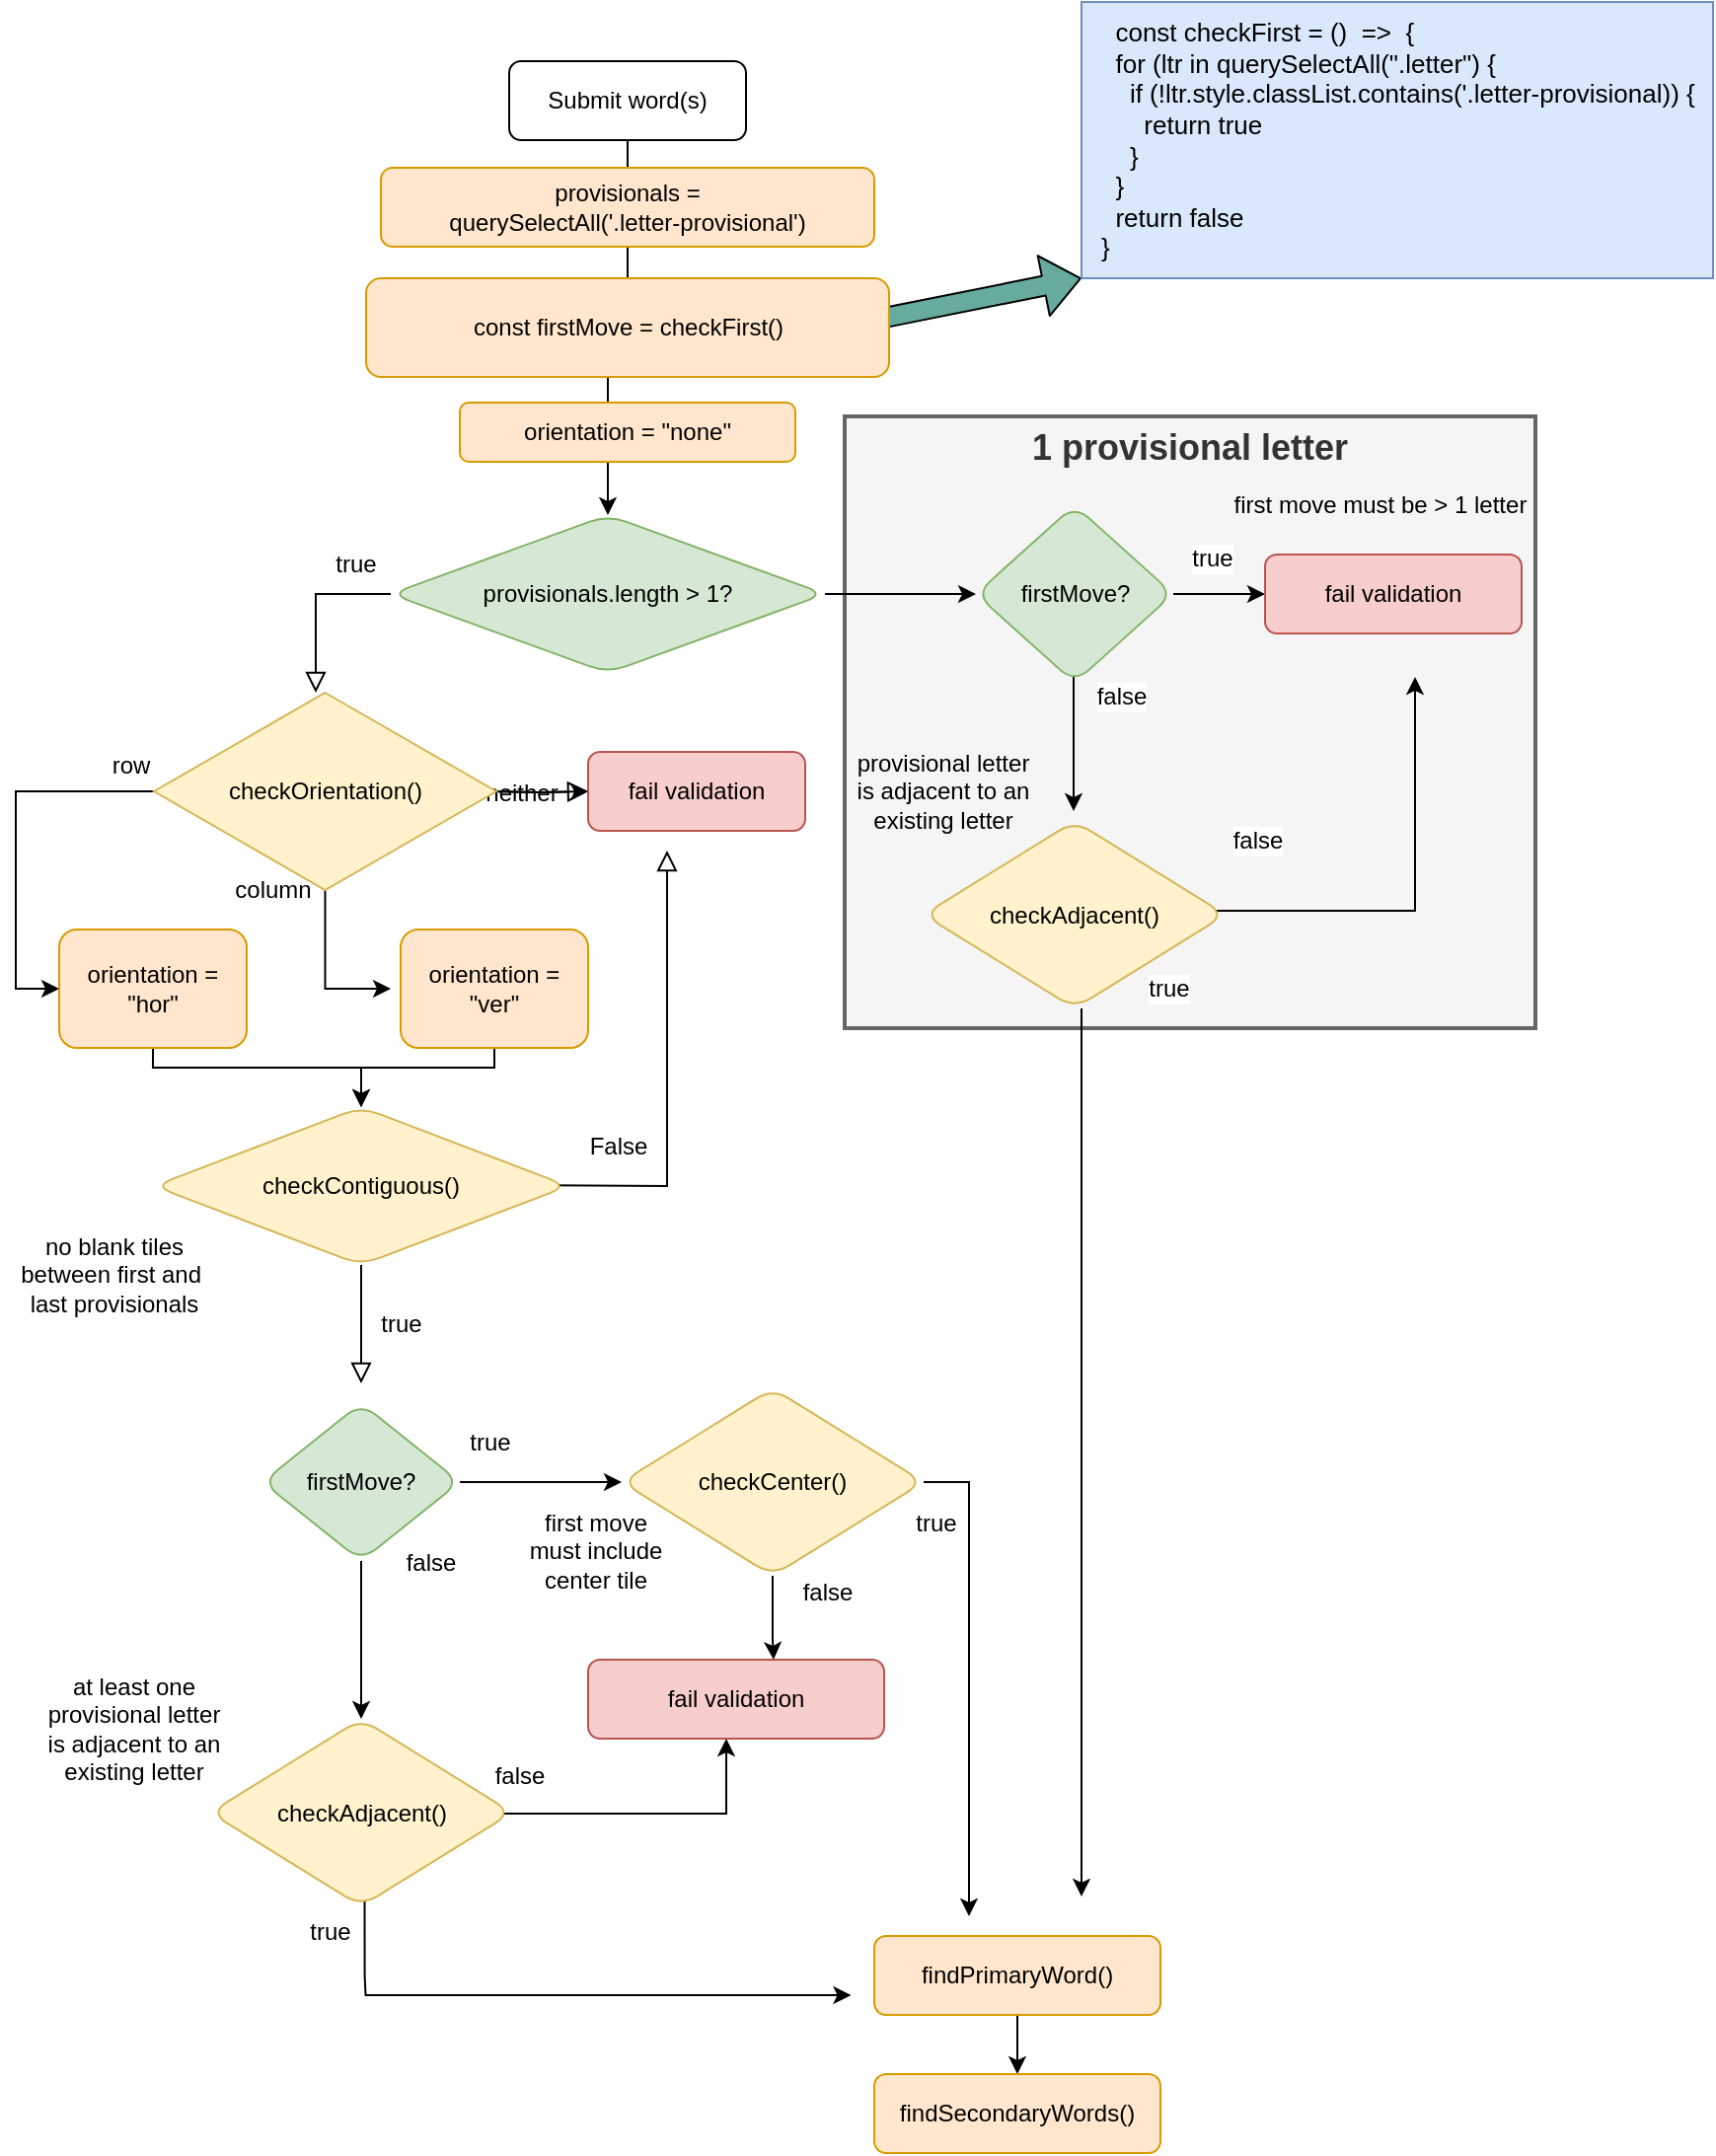 <mxfile version="15.0.3" type="github">
  <diagram id="C5RBs43oDa-KdzZeNtuy" name="Page-1">
    <mxGraphModel dx="1400" dy="2041" grid="1" gridSize="10" guides="1" tooltips="1" connect="1" arrows="1" fold="1" page="1" pageScale="1" pageWidth="827" pageHeight="1169" math="0" shadow="0">
      <root>
        <mxCell id="WIyWlLk6GJQsqaUBKTNV-0" />
        <mxCell id="WIyWlLk6GJQsqaUBKTNV-1" parent="WIyWlLk6GJQsqaUBKTNV-0" />
        <mxCell id="B9vjs9ET7ZfUk91R_xlY-55" value="" style="shape=flexArrow;endArrow=classic;html=1;fontSize=12;fillColor=#67AB9F;" parent="WIyWlLk6GJQsqaUBKTNV-1" edge="1">
          <mxGeometry width="50" height="50" relative="1" as="geometry">
            <mxPoint x="460" y="-180" as="sourcePoint" />
            <mxPoint x="560" y="-200" as="targetPoint" />
          </mxGeometry>
        </mxCell>
        <mxCell id="B9vjs9ET7ZfUk91R_xlY-43" value="" style="rounded=0;whiteSpace=wrap;html=1;fontSize=12;strokeColor=#666666;strokeWidth=2;align=left;fillColor=#f5f5f5;fontColor=#333333;" parent="WIyWlLk6GJQsqaUBKTNV-1" vertex="1">
          <mxGeometry x="440" y="-130" width="350" height="310" as="geometry" />
        </mxCell>
        <mxCell id="WIyWlLk6GJQsqaUBKTNV-2" value="" style="rounded=0;html=1;jettySize=auto;orthogonalLoop=1;fontSize=12;endArrow=block;endFill=0;endSize=8;strokeWidth=1;shadow=0;labelBackgroundColor=none;edgeStyle=orthogonalEdgeStyle;startArrow=none;" parent="WIyWlLk6GJQsqaUBKTNV-1" source="cBJYaKPMgjWSNJEbzJ4k-7" target="B9vjs9ET7ZfUk91R_xlY-6" edge="1">
          <mxGeometry relative="1" as="geometry">
            <Array as="points">
              <mxPoint x="172" y="-40" />
            </Array>
            <mxPoint x="150" y="-20" as="targetPoint" />
          </mxGeometry>
        </mxCell>
        <mxCell id="cBJYaKPMgjWSNJEbzJ4k-10" value="true" style="edgeLabel;html=1;align=center;verticalAlign=middle;resizable=0;points=[];fontSize=12;" parent="WIyWlLk6GJQsqaUBKTNV-2" vertex="1" connectable="0">
          <mxGeometry x="0.287" relative="1" as="geometry">
            <mxPoint x="20" y="-34" as="offset" />
          </mxGeometry>
        </mxCell>
        <mxCell id="B9vjs9ET7ZfUk91R_xlY-32" style="edgeStyle=orthogonalEdgeStyle;rounded=0;orthogonalLoop=1;jettySize=auto;html=1;fontSize=12;" parent="WIyWlLk6GJQsqaUBKTNV-1" source="WIyWlLk6GJQsqaUBKTNV-3" target="cBJYaKPMgjWSNJEbzJ4k-7" edge="1">
          <mxGeometry relative="1" as="geometry" />
        </mxCell>
        <mxCell id="WIyWlLk6GJQsqaUBKTNV-3" value="Submit word(s)" style="rounded=1;whiteSpace=wrap;html=1;fontSize=12;glass=0;strokeWidth=1;shadow=0;" parent="WIyWlLk6GJQsqaUBKTNV-1" vertex="1">
          <mxGeometry x="270" y="-310" width="120" height="40" as="geometry" />
        </mxCell>
        <mxCell id="WIyWlLk6GJQsqaUBKTNV-4" value="true" style="rounded=0;html=1;jettySize=auto;orthogonalLoop=1;fontSize=12;endArrow=block;endFill=0;endSize=8;strokeWidth=1;shadow=0;labelBackgroundColor=none;edgeStyle=orthogonalEdgeStyle;startArrow=none;" parent="WIyWlLk6GJQsqaUBKTNV-1" source="cBJYaKPMgjWSNJEbzJ4k-3" edge="1">
          <mxGeometry y="20" relative="1" as="geometry">
            <mxPoint as="offset" />
            <mxPoint x="195" y="360" as="targetPoint" />
            <Array as="points">
              <mxPoint x="210" y="300" />
              <mxPoint x="210" y="300" />
            </Array>
          </mxGeometry>
        </mxCell>
        <mxCell id="WIyWlLk6GJQsqaUBKTNV-5" value="neither" style="edgeStyle=orthogonalEdgeStyle;rounded=0;html=1;jettySize=auto;orthogonalLoop=1;fontSize=12;endArrow=block;endFill=0;endSize=8;strokeWidth=1;shadow=0;labelBackgroundColor=none;" parent="WIyWlLk6GJQsqaUBKTNV-1" target="WIyWlLk6GJQsqaUBKTNV-7" edge="1">
          <mxGeometry y="10" relative="1" as="geometry">
            <mxPoint as="offset" />
            <mxPoint x="260" y="60" as="sourcePoint" />
          </mxGeometry>
        </mxCell>
        <mxCell id="B9vjs9ET7ZfUk91R_xlY-2" value="" style="edgeStyle=orthogonalEdgeStyle;rounded=0;orthogonalLoop=1;jettySize=auto;html=1;fontSize=12;" parent="WIyWlLk6GJQsqaUBKTNV-1" target="WIyWlLk6GJQsqaUBKTNV-7" edge="1">
          <mxGeometry relative="1" as="geometry">
            <mxPoint x="260" y="60" as="sourcePoint" />
          </mxGeometry>
        </mxCell>
        <mxCell id="WIyWlLk6GJQsqaUBKTNV-7" value="fail validation" style="rounded=1;whiteSpace=wrap;html=1;fontSize=12;glass=0;strokeWidth=1;shadow=0;fillColor=#f8cecc;strokeColor=#b85450;" parent="WIyWlLk6GJQsqaUBKTNV-1" vertex="1">
          <mxGeometry x="310" y="40" width="110" height="40" as="geometry" />
        </mxCell>
        <mxCell id="cBJYaKPMgjWSNJEbzJ4k-42" style="edgeStyle=orthogonalEdgeStyle;rounded=0;orthogonalLoop=1;jettySize=auto;html=1;fontSize=12;" parent="WIyWlLk6GJQsqaUBKTNV-1" source="cBJYaKPMgjWSNJEbzJ4k-1" target="cBJYaKPMgjWSNJEbzJ4k-39" edge="1">
          <mxGeometry relative="1" as="geometry">
            <mxPoint x="650" y="-35" as="targetPoint" />
            <Array as="points">
              <mxPoint x="650" y="-40" />
              <mxPoint x="650" y="-40" />
            </Array>
          </mxGeometry>
        </mxCell>
        <mxCell id="cBJYaKPMgjWSNJEbzJ4k-48" value="false" style="edgeStyle=orthogonalEdgeStyle;rounded=0;orthogonalLoop=1;jettySize=auto;html=1;fontSize=12;" parent="WIyWlLk6GJQsqaUBKTNV-1" edge="1">
          <mxGeometry x="0.037" y="24" relative="1" as="geometry">
            <mxPoint x="556" y="70" as="targetPoint" />
            <mxPoint x="556" y="-50" as="sourcePoint" />
            <Array as="points">
              <mxPoint x="556" y="45" />
              <mxPoint x="556" y="45" />
            </Array>
            <mxPoint as="offset" />
          </mxGeometry>
        </mxCell>
        <mxCell id="cBJYaKPMgjWSNJEbzJ4k-1" value="firstMove?" style="rhombus;whiteSpace=wrap;html=1;shadow=0;fontFamily=Helvetica;fontSize=12;align=center;strokeWidth=1;fillColor=#d5e8d4;rounded=1;strokeColor=#82b366;glass=0;" parent="WIyWlLk6GJQsqaUBKTNV-1" vertex="1">
          <mxGeometry x="506.5" y="-85" width="100" height="90" as="geometry" />
        </mxCell>
        <mxCell id="cBJYaKPMgjWSNJEbzJ4k-13" value="true" style="edgeLabel;html=1;align=center;verticalAlign=middle;resizable=0;points=[];fontSize=12;" parent="WIyWlLk6GJQsqaUBKTNV-1" vertex="1" connectable="0">
          <mxGeometry x="612" y="-64" as="geometry">
            <mxPoint x="14" y="6" as="offset" />
          </mxGeometry>
        </mxCell>
        <mxCell id="cBJYaKPMgjWSNJEbzJ4k-15" value="False" style="edgeStyle=orthogonalEdgeStyle;rounded=0;html=1;jettySize=auto;orthogonalLoop=1;fontSize=12;endArrow=block;endFill=0;endSize=8;strokeWidth=1;shadow=0;labelBackgroundColor=none;" parent="WIyWlLk6GJQsqaUBKTNV-1" edge="1">
          <mxGeometry x="-0.502" y="20" relative="1" as="geometry">
            <mxPoint as="offset" />
            <mxPoint x="260" y="259.5" as="sourcePoint" />
            <mxPoint x="350" y="90" as="targetPoint" />
            <Array as="points">
              <mxPoint x="270" y="260" />
              <mxPoint x="270" y="260" />
            </Array>
          </mxGeometry>
        </mxCell>
        <mxCell id="cBJYaKPMgjWSNJEbzJ4k-3" value="checkContiguous()" style="rhombus;whiteSpace=wrap;html=1;shadow=0;fontFamily=Helvetica;fontSize=12;align=center;strokeWidth=1;fillColor=#fff2cc;strokeColor=#d6b656;rounded=1;glass=0;" parent="WIyWlLk6GJQsqaUBKTNV-1" vertex="1">
          <mxGeometry x="90" y="220" width="210" height="80" as="geometry" />
        </mxCell>
        <mxCell id="cBJYaKPMgjWSNJEbzJ4k-19" value="true" style="edgeLabel;html=1;align=center;verticalAlign=middle;resizable=0;points=[];fontSize=12;" parent="WIyWlLk6GJQsqaUBKTNV-1" vertex="1" connectable="0">
          <mxGeometry x="260" y="390" as="geometry" />
        </mxCell>
        <mxCell id="B9vjs9ET7ZfUk91R_xlY-18" style="edgeStyle=orthogonalEdgeStyle;rounded=0;orthogonalLoop=1;jettySize=auto;html=1;fontSize=12;" parent="WIyWlLk6GJQsqaUBKTNV-1" source="cBJYaKPMgjWSNJEbzJ4k-22" target="cBJYaKPMgjWSNJEbzJ4k-3" edge="1">
          <mxGeometry relative="1" as="geometry">
            <mxPoint x="89.5" y="250" as="targetPoint" />
            <Array as="points">
              <mxPoint x="90" y="200" />
              <mxPoint x="195" y="200" />
            </Array>
          </mxGeometry>
        </mxCell>
        <mxCell id="cBJYaKPMgjWSNJEbzJ4k-22" value="orientation = &quot;hor&quot;" style="rounded=1;whiteSpace=wrap;html=1;fontSize=12;glass=0;strokeWidth=1;shadow=0;fillColor=#ffe6cc;strokeColor=#d79b00;" parent="WIyWlLk6GJQsqaUBKTNV-1" vertex="1">
          <mxGeometry x="42" y="130" width="95" height="60" as="geometry" />
        </mxCell>
        <mxCell id="cBJYaKPMgjWSNJEbzJ4k-53" style="edgeStyle=orthogonalEdgeStyle;rounded=0;orthogonalLoop=1;jettySize=auto;html=1;entryX=0;entryY=0.5;entryDx=0;entryDy=0;fontSize=12;" parent="WIyWlLk6GJQsqaUBKTNV-1" source="cBJYaKPMgjWSNJEbzJ4k-5" target="cBJYaKPMgjWSNJEbzJ4k-27" edge="1">
          <mxGeometry relative="1" as="geometry">
            <mxPoint x="330" y="410" as="targetPoint" />
          </mxGeometry>
        </mxCell>
        <mxCell id="cBJYaKPMgjWSNJEbzJ4k-54" style="edgeStyle=orthogonalEdgeStyle;rounded=0;orthogonalLoop=1;jettySize=auto;html=1;fontSize=12;entryX=0.5;entryY=0;entryDx=0;entryDy=0;" parent="WIyWlLk6GJQsqaUBKTNV-1" source="cBJYaKPMgjWSNJEbzJ4k-5" target="B9vjs9ET7ZfUk91R_xlY-36" edge="1">
          <mxGeometry relative="1" as="geometry">
            <mxPoint x="210" y="510" as="targetPoint" />
            <Array as="points" />
          </mxGeometry>
        </mxCell>
        <mxCell id="B9vjs9ET7ZfUk91R_xlY-57" value="false" style="edgeLabel;html=1;align=center;verticalAlign=middle;resizable=0;points=[];fontSize=12;" parent="cBJYaKPMgjWSNJEbzJ4k-54" vertex="1" connectable="0">
          <mxGeometry x="-0.469" y="1" relative="1" as="geometry">
            <mxPoint x="34" y="-20" as="offset" />
          </mxGeometry>
        </mxCell>
        <mxCell id="cBJYaKPMgjWSNJEbzJ4k-5" value="firstMove?" style="rhombus;whiteSpace=wrap;html=1;shadow=0;fontFamily=Helvetica;fontSize=12;align=center;strokeWidth=1;fillColor=#d5e8d4;rounded=1;strokeColor=#82b366;glass=0;" parent="WIyWlLk6GJQsqaUBKTNV-1" vertex="1">
          <mxGeometry x="145" y="370" width="100" height="80" as="geometry" />
        </mxCell>
        <mxCell id="cBJYaKPMgjWSNJEbzJ4k-36" style="edgeStyle=orthogonalEdgeStyle;rounded=0;orthogonalLoop=1;jettySize=auto;html=1;fontSize=12;" parent="WIyWlLk6GJQsqaUBKTNV-1" source="cBJYaKPMgjWSNJEbzJ4k-27" edge="1">
          <mxGeometry relative="1" as="geometry">
            <mxPoint x="503" y="630" as="targetPoint" />
            <Array as="points">
              <mxPoint x="503" y="410" />
            </Array>
            <mxPoint x="503" y="449.997" as="sourcePoint" />
          </mxGeometry>
        </mxCell>
        <mxCell id="cBJYaKPMgjWSNJEbzJ4k-61" value="true" style="edgeLabel;html=1;align=center;verticalAlign=middle;resizable=0;points=[];fontSize=12;" parent="cBJYaKPMgjWSNJEbzJ4k-36" vertex="1" connectable="0">
          <mxGeometry x="-0.675" y="2" relative="1" as="geometry">
            <mxPoint x="-19" y="4" as="offset" />
          </mxGeometry>
        </mxCell>
        <mxCell id="B9vjs9ET7ZfUk91R_xlY-47" style="edgeStyle=orthogonalEdgeStyle;rounded=0;orthogonalLoop=1;jettySize=auto;html=1;fontSize=12;" parent="WIyWlLk6GJQsqaUBKTNV-1" source="cBJYaKPMgjWSNJEbzJ4k-27" target="B9vjs9ET7ZfUk91R_xlY-46" edge="1">
          <mxGeometry relative="1" as="geometry">
            <Array as="points">
              <mxPoint x="404" y="490" />
              <mxPoint x="404" y="490" />
            </Array>
          </mxGeometry>
        </mxCell>
        <mxCell id="B9vjs9ET7ZfUk91R_xlY-48" value="false" style="edgeLabel;html=1;align=center;verticalAlign=middle;resizable=0;points=[];fontSize=12;" parent="B9vjs9ET7ZfUk91R_xlY-47" vertex="1" connectable="0">
          <mxGeometry x="-0.594" relative="1" as="geometry">
            <mxPoint x="27" as="offset" />
          </mxGeometry>
        </mxCell>
        <mxCell id="cBJYaKPMgjWSNJEbzJ4k-27" value="checkCenter()" style="rhombus;whiteSpace=wrap;html=1;rounded=1;shadow=0;strokeWidth=1;glass=0;fillColor=#fff2cc;strokeColor=#d6b656;fontSize=12;" parent="WIyWlLk6GJQsqaUBKTNV-1" vertex="1">
          <mxGeometry x="327" y="362.5" width="153" height="95" as="geometry" />
        </mxCell>
        <mxCell id="B9vjs9ET7ZfUk91R_xlY-44" style="edgeStyle=orthogonalEdgeStyle;rounded=0;orthogonalLoop=1;jettySize=auto;html=1;entryX=0;entryY=0.5;entryDx=0;entryDy=0;fontSize=12;" parent="WIyWlLk6GJQsqaUBKTNV-1" source="cBJYaKPMgjWSNJEbzJ4k-7" target="cBJYaKPMgjWSNJEbzJ4k-1" edge="1">
          <mxGeometry relative="1" as="geometry" />
        </mxCell>
        <mxCell id="cBJYaKPMgjWSNJEbzJ4k-7" value="provisionals.length &amp;gt; 1?" style="rhombus;whiteSpace=wrap;html=1;shadow=0;fontFamily=Helvetica;fontSize=12;align=center;strokeWidth=1;rounded=1;strokeColor=#82b366;fillColor=#d5e8d4;glass=0;" parent="WIyWlLk6GJQsqaUBKTNV-1" vertex="1">
          <mxGeometry x="210" y="-80" width="220" height="80" as="geometry" />
        </mxCell>
        <mxCell id="cBJYaKPMgjWSNJEbzJ4k-55" style="edgeStyle=orthogonalEdgeStyle;rounded=0;orthogonalLoop=1;jettySize=auto;html=1;fontSize=12;" parent="WIyWlLk6GJQsqaUBKTNV-1" edge="1">
          <mxGeometry relative="1" as="geometry">
            <mxPoint x="443.25" y="670" as="targetPoint" />
            <Array as="points">
              <mxPoint x="197.25" y="660" />
              <mxPoint x="197.25" y="660" />
            </Array>
            <mxPoint x="196.75" y="620" as="sourcePoint" />
          </mxGeometry>
        </mxCell>
        <mxCell id="cBJYaKPMgjWSNJEbzJ4k-56" value="true" style="edgeLabel;html=1;align=center;verticalAlign=middle;resizable=0;points=[];fontSize=12;" parent="cBJYaKPMgjWSNJEbzJ4k-55" vertex="1" connectable="0">
          <mxGeometry x="-0.653" y="2" relative="1" as="geometry">
            <mxPoint x="-20" y="-30" as="offset" />
          </mxGeometry>
        </mxCell>
        <mxCell id="cBJYaKPMgjWSNJEbzJ4k-57" value="" style="edgeStyle=orthogonalEdgeStyle;rounded=0;orthogonalLoop=1;jettySize=auto;html=1;fontSize=12;exitX=0.962;exitY=0.505;exitDx=0;exitDy=0;exitPerimeter=0;" parent="WIyWlLk6GJQsqaUBKTNV-1" source="B9vjs9ET7ZfUk91R_xlY-36" edge="1">
          <mxGeometry relative="1" as="geometry">
            <mxPoint x="380" y="540" as="targetPoint" />
            <mxPoint x="300" y="580" as="sourcePoint" />
            <Array as="points">
              <mxPoint x="380" y="578" />
            </Array>
          </mxGeometry>
        </mxCell>
        <mxCell id="cBJYaKPMgjWSNJEbzJ4k-60" value="false" style="edgeLabel;html=1;align=center;verticalAlign=middle;resizable=0;points=[];fontSize=12;" parent="cBJYaKPMgjWSNJEbzJ4k-57" vertex="1" connectable="0">
          <mxGeometry x="-0.889" y="-1" relative="1" as="geometry">
            <mxPoint x="1" y="-20" as="offset" />
          </mxGeometry>
        </mxCell>
        <mxCell id="cBJYaKPMgjWSNJEbzJ4k-39" value="fail validation" style="rounded=1;whiteSpace=wrap;html=1;fontSize=12;glass=0;strokeWidth=1;shadow=0;fillColor=#f8cecc;strokeColor=#b85450;" parent="WIyWlLk6GJQsqaUBKTNV-1" vertex="1">
          <mxGeometry x="653" y="-60" width="130" height="40" as="geometry" />
        </mxCell>
        <mxCell id="cBJYaKPMgjWSNJEbzJ4k-43" value="orientation = &quot;none&quot;" style="rounded=1;whiteSpace=wrap;html=1;fontSize=12;glass=0;strokeWidth=1;shadow=0;fillColor=#ffe6cc;strokeColor=#d79b00;" parent="WIyWlLk6GJQsqaUBKTNV-1" vertex="1">
          <mxGeometry x="245" y="-137" width="170" height="30" as="geometry" />
        </mxCell>
        <mxCell id="cBJYaKPMgjWSNJEbzJ4k-45" value="const firstMove = checkFirst()" style="rounded=1;whiteSpace=wrap;html=1;fontSize=12;glass=0;strokeWidth=1;shadow=0;fillColor=#ffe6cc;strokeColor=#d79b00;" parent="WIyWlLk6GJQsqaUBKTNV-1" vertex="1">
          <mxGeometry x="197.5" y="-200" width="265" height="50" as="geometry" />
        </mxCell>
        <mxCell id="cBJYaKPMgjWSNJEbzJ4k-49" style="edgeStyle=orthogonalEdgeStyle;rounded=0;orthogonalLoop=1;jettySize=auto;html=1;exitX=0.961;exitY=0.447;exitDx=0;exitDy=0;exitPerimeter=0;fontSize=12;" parent="WIyWlLk6GJQsqaUBKTNV-1" edge="1">
          <mxGeometry relative="1" as="geometry">
            <mxPoint x="729" y="2" as="targetPoint" />
            <mxPoint x="627.033" y="120.465" as="sourcePoint" />
            <Array as="points">
              <mxPoint x="729" y="121" />
            </Array>
          </mxGeometry>
        </mxCell>
        <mxCell id="cBJYaKPMgjWSNJEbzJ4k-50" value="false" style="edgeLabel;html=1;align=center;verticalAlign=middle;resizable=0;points=[];fontSize=12;" parent="cBJYaKPMgjWSNJEbzJ4k-49" vertex="1" connectable="0">
          <mxGeometry x="-0.81" y="1" relative="1" as="geometry">
            <mxPoint x="1" y="-35" as="offset" />
          </mxGeometry>
        </mxCell>
        <mxCell id="cBJYaKPMgjWSNJEbzJ4k-51" value="true" style="edgeStyle=orthogonalEdgeStyle;rounded=0;orthogonalLoop=1;jettySize=auto;html=1;fontSize=12;" parent="WIyWlLk6GJQsqaUBKTNV-1" edge="1">
          <mxGeometry x="-1" y="45" relative="1" as="geometry">
            <mxPoint x="560" y="620" as="targetPoint" />
            <mxPoint x="560" y="169.996" as="sourcePoint" />
            <Array as="points">
              <mxPoint x="560" y="583" />
            </Array>
            <mxPoint x="-1" y="-10" as="offset" />
          </mxGeometry>
        </mxCell>
        <mxCell id="cBJYaKPMgjWSNJEbzJ4k-47" value="checkAdjacent()" style="rhombus;whiteSpace=wrap;html=1;rounded=1;shadow=0;strokeWidth=1;glass=0;strokeColor=#d6b656;fillColor=#fff2cc;fontSize=12;" parent="WIyWlLk6GJQsqaUBKTNV-1" vertex="1">
          <mxGeometry x="480" y="75" width="153" height="95" as="geometry" />
        </mxCell>
        <mxCell id="B9vjs9ET7ZfUk91R_xlY-9" style="edgeStyle=orthogonalEdgeStyle;rounded=0;orthogonalLoop=1;jettySize=auto;html=1;entryX=0;entryY=0.5;entryDx=0;entryDy=0;fontSize=12;" parent="WIyWlLk6GJQsqaUBKTNV-1" source="B9vjs9ET7ZfUk91R_xlY-6" target="cBJYaKPMgjWSNJEbzJ4k-22" edge="1">
          <mxGeometry relative="1" as="geometry">
            <mxPoint x="50" y="160" as="targetPoint" />
            <Array as="points">
              <mxPoint x="20" y="60" />
              <mxPoint x="20" y="160" />
            </Array>
          </mxGeometry>
        </mxCell>
        <mxCell id="B9vjs9ET7ZfUk91R_xlY-15" value="row" style="edgeLabel;html=1;align=center;verticalAlign=middle;resizable=0;points=[];fontSize=12;" parent="B9vjs9ET7ZfUk91R_xlY-9" vertex="1" connectable="0">
          <mxGeometry x="-0.484" y="-1" relative="1" as="geometry">
            <mxPoint x="37" y="-12" as="offset" />
          </mxGeometry>
        </mxCell>
        <mxCell id="B9vjs9ET7ZfUk91R_xlY-12" style="edgeStyle=orthogonalEdgeStyle;rounded=0;orthogonalLoop=1;jettySize=auto;html=1;fontSize=12;" parent="WIyWlLk6GJQsqaUBKTNV-1" source="B9vjs9ET7ZfUk91R_xlY-6" edge="1">
          <mxGeometry relative="1" as="geometry">
            <mxPoint x="210" y="160" as="targetPoint" />
            <Array as="points">
              <mxPoint x="177" y="160" />
              <mxPoint x="200" y="160" />
            </Array>
          </mxGeometry>
        </mxCell>
        <mxCell id="B9vjs9ET7ZfUk91R_xlY-16" value="column" style="edgeLabel;html=1;align=center;verticalAlign=middle;resizable=0;points=[];fontSize=12;" parent="B9vjs9ET7ZfUk91R_xlY-12" vertex="1" connectable="0">
          <mxGeometry x="-0.651" y="-1" relative="1" as="geometry">
            <mxPoint x="-26" y="-15" as="offset" />
          </mxGeometry>
        </mxCell>
        <mxCell id="B9vjs9ET7ZfUk91R_xlY-6" value="checkOrientation()" style="strokeWidth=1;html=1;shape=mxgraph.flowchart.decision;whiteSpace=wrap;rounded=1;shadow=0;strokeColor=#d6b656;fillColor=#fff2cc;glass=0;fontSize=12;" parent="WIyWlLk6GJQsqaUBKTNV-1" vertex="1">
          <mxGeometry x="90" y="10" width="173.5" height="100" as="geometry" />
        </mxCell>
        <mxCell id="B9vjs9ET7ZfUk91R_xlY-19" style="edgeStyle=orthogonalEdgeStyle;rounded=0;orthogonalLoop=1;jettySize=auto;html=1;fontSize=12;" parent="WIyWlLk6GJQsqaUBKTNV-1" source="B9vjs9ET7ZfUk91R_xlY-8" target="cBJYaKPMgjWSNJEbzJ4k-3" edge="1">
          <mxGeometry relative="1" as="geometry">
            <Array as="points">
              <mxPoint x="263" y="200" />
              <mxPoint x="195" y="200" />
            </Array>
          </mxGeometry>
        </mxCell>
        <mxCell id="B9vjs9ET7ZfUk91R_xlY-8" value="orientation = &quot;ver&quot;" style="rounded=1;whiteSpace=wrap;html=1;fontSize=12;glass=0;strokeWidth=1;shadow=0;fillColor=#ffe6cc;strokeColor=#d79b00;" parent="WIyWlLk6GJQsqaUBKTNV-1" vertex="1">
          <mxGeometry x="215" y="130" width="95" height="60" as="geometry" />
        </mxCell>
        <mxCell id="B9vjs9ET7ZfUk91R_xlY-23" value="no blank tiles between first and&amp;nbsp; last provisionals" style="text;html=1;strokeColor=none;fillColor=none;align=center;verticalAlign=middle;whiteSpace=wrap;rounded=0;fontSize=12;" parent="WIyWlLk6GJQsqaUBKTNV-1" vertex="1">
          <mxGeometry x="20" y="280" width="100" height="50" as="geometry" />
        </mxCell>
        <mxCell id="B9vjs9ET7ZfUk91R_xlY-25" value="first move &lt;br style=&quot;font-size: 12px;&quot;&gt;must include &lt;br style=&quot;font-size: 12px;&quot;&gt;center tile" style="text;html=1;strokeColor=none;fillColor=none;align=center;verticalAlign=middle;whiteSpace=wrap;rounded=0;fontSize=12;" parent="WIyWlLk6GJQsqaUBKTNV-1" vertex="1">
          <mxGeometry x="263.5" y="420" width="100" height="50" as="geometry" />
        </mxCell>
        <mxCell id="B9vjs9ET7ZfUk91R_xlY-28" value="provisionals = &lt;br style=&quot;font-size: 12px;&quot;&gt;querySelectAll(&#39;.letter-provisional&#39;)" style="rounded=1;whiteSpace=wrap;html=1;fontSize=12;glass=0;strokeWidth=1;shadow=0;fillColor=#ffe6cc;strokeColor=#d79b00;" parent="WIyWlLk6GJQsqaUBKTNV-1" vertex="1">
          <mxGeometry x="205" y="-256" width="250" height="40" as="geometry" />
        </mxCell>
        <mxCell id="B9vjs9ET7ZfUk91R_xlY-31" value="&lt;font style=&quot;font-size: 13px&quot;&gt;&amp;nbsp;&amp;nbsp;const checkFirst = ()&amp;nbsp; =&amp;gt;&amp;nbsp; {&lt;br&gt;&amp;nbsp; for (ltr in querySelectAll(&quot;.letter&quot;) {&lt;br&gt;&amp;nbsp; &amp;nbsp; if (!ltr.style.classList.contains(&#39;.letter-provisional)) {&amp;nbsp;&lt;br&gt;&amp;nbsp; &amp;nbsp; &amp;nbsp; return true&lt;br&gt;&amp;nbsp; &amp;nbsp; }&lt;br&gt;&amp;nbsp; }&lt;br&gt;&amp;nbsp; return false&lt;br&gt;}&lt;br&gt;&lt;/font&gt;" style="rounded=0;whiteSpace=wrap;html=1;fillColor=#dae8fc;strokeColor=#6c8ebf;align=left;fontSize=12;perimeterSpacing=6;spacingLeft=8;" parent="WIyWlLk6GJQsqaUBKTNV-1" vertex="1">
          <mxGeometry x="560" y="-340" width="320" height="140" as="geometry" />
        </mxCell>
        <mxCell id="B9vjs9ET7ZfUk91R_xlY-36" value="checkAdjacent()" style="rhombus;whiteSpace=wrap;html=1;rounded=1;shadow=0;strokeWidth=1;glass=0;strokeColor=#d6b656;fillColor=#fff2cc;fontSize=12;" parent="WIyWlLk6GJQsqaUBKTNV-1" vertex="1">
          <mxGeometry x="118.5" y="530" width="153" height="95" as="geometry" />
        </mxCell>
        <mxCell id="B9vjs9ET7ZfUk91R_xlY-38" value="first move must be &amp;gt; 1 letter" style="text;html=1;strokeColor=none;fillColor=none;align=center;verticalAlign=middle;whiteSpace=wrap;rounded=0;fontSize=12;" parent="WIyWlLk6GJQsqaUBKTNV-1" vertex="1">
          <mxGeometry x="620" y="-110" width="183" height="50" as="geometry" />
        </mxCell>
        <mxCell id="B9vjs9ET7ZfUk91R_xlY-45" value="1 provisional letter" style="text;html=1;fillColor=#f5f5f5;align=center;verticalAlign=middle;whiteSpace=wrap;rounded=0;fontSize=18;fontColor=#333333;fontStyle=1" parent="WIyWlLk6GJQsqaUBKTNV-1" vertex="1">
          <mxGeometry x="470" y="-129" width="290" height="30" as="geometry" />
        </mxCell>
        <mxCell id="B9vjs9ET7ZfUk91R_xlY-46" value="fail validation" style="rounded=1;whiteSpace=wrap;html=1;fontSize=12;glass=0;strokeWidth=1;shadow=0;fillColor=#f8cecc;strokeColor=#b85450;" parent="WIyWlLk6GJQsqaUBKTNV-1" vertex="1">
          <mxGeometry x="310" y="500" width="150" height="40" as="geometry" />
        </mxCell>
        <mxCell id="B9vjs9ET7ZfUk91R_xlY-53" style="edgeStyle=orthogonalEdgeStyle;rounded=0;orthogonalLoop=1;jettySize=auto;html=1;entryX=0.5;entryY=0;entryDx=0;entryDy=0;fontSize=12;" parent="WIyWlLk6GJQsqaUBKTNV-1" source="B9vjs9ET7ZfUk91R_xlY-51" target="B9vjs9ET7ZfUk91R_xlY-52" edge="1">
          <mxGeometry relative="1" as="geometry" />
        </mxCell>
        <mxCell id="B9vjs9ET7ZfUk91R_xlY-51" value="findPrimaryWord()" style="rounded=1;whiteSpace=wrap;html=1;fontSize=12;glass=0;strokeWidth=1;shadow=0;fillColor=#ffe6cc;strokeColor=#d79b00;" parent="WIyWlLk6GJQsqaUBKTNV-1" vertex="1">
          <mxGeometry x="455" y="640" width="145" height="40" as="geometry" />
        </mxCell>
        <mxCell id="B9vjs9ET7ZfUk91R_xlY-52" value="findSecondaryWords()" style="rounded=1;whiteSpace=wrap;html=1;fontSize=12;glass=0;strokeWidth=1;shadow=0;fillColor=#ffe6cc;strokeColor=#d79b00;" parent="WIyWlLk6GJQsqaUBKTNV-1" vertex="1">
          <mxGeometry x="455" y="710" width="145" height="40" as="geometry" />
        </mxCell>
        <mxCell id="B9vjs9ET7ZfUk91R_xlY-58" value="provisional letter is adjacent to an existing letter" style="text;html=1;strokeColor=none;fillColor=none;align=center;verticalAlign=middle;whiteSpace=wrap;rounded=0;fontSize=12;" parent="WIyWlLk6GJQsqaUBKTNV-1" vertex="1">
          <mxGeometry x="440" y="35" width="100" height="50" as="geometry" />
        </mxCell>
        <mxCell id="B9vjs9ET7ZfUk91R_xlY-59" value="at least one provisional letter is adjacent to an existing letter" style="text;html=1;strokeColor=none;fillColor=none;align=center;verticalAlign=middle;whiteSpace=wrap;rounded=0;fontSize=12;" parent="WIyWlLk6GJQsqaUBKTNV-1" vertex="1">
          <mxGeometry x="30" y="510" width="100" height="50" as="geometry" />
        </mxCell>
      </root>
    </mxGraphModel>
  </diagram>
</mxfile>
